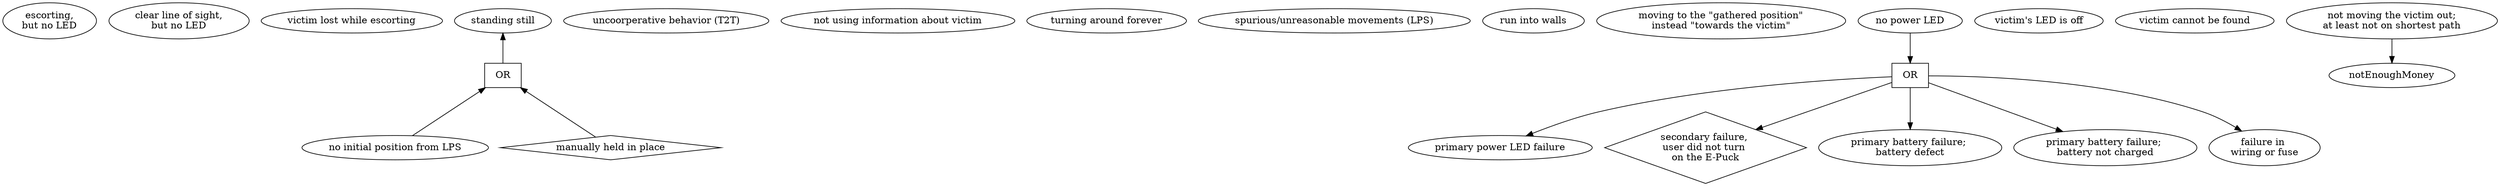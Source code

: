 digraph somegraph {
escortNoLed[label="escorting,\nbut no LED"];


seeNoLed[label="clear line of sight,\nbut no LED"];


victimLost[label="victim lost while escorting"];


standingStill[label="standing still"];
standingStill -> standingStillOr [dir=back];
standingStillOr[label="OR", shape=box];
noInitialLps[label="no initial position from LPS"];
standingStillOr -> noInitialLps [dir=back];
tinBotsHeld[label="manually held in place", shape=diamond];
standingStillOr -> tinBotsHeld [dir=back];


incoorperative[label="uncoorperative behavior (T2T)"];


ignoreVictim[label="not using information about victim"];


spin[label="turning around forever"];


jerk[label="spurious/unreasonable movements (LPS)"];


bump[label="run into walls"];


goWrong[label="moving to the \"gathered position\"\ninstead \"towards the victim\""];


powerNoLed[label="no power LED"];
  powerNoLedOr[label="OR", shape=box];
  powerNoLed -> powerNoLedOr
    powerLedDefunc[label="primary power LED failure"];
    powerNoLedOr -> powerLedDefunc;
    
    userDidNotTurnOn[label="secondary failure, \nuser did not turn \non the E-Puck", shape=diamond];
    powerNoLedOr -> userDidNotTurnOn;
    
    batteryDefect[label="primary battery failure; \nbattery defect"];
    powerNoLedOr -> batteryDefect;

    batteryNotCharged[label="primary battery failure; \nbattery not charged"];
    powerNoLedOr -> batteryNotCharged;

    wiringDefect[label="failure in \nwiring or fuse"];
    powerNoLedOr -> wiringDefect


victimSilent[label="victim's LED is off"];


victim404[label="victim cannot be found"];


noEscort[label="not moving the victim out;\nat least not on shortest path"];
noEscort -> notEnoughMoney; // Dies ist ein Beispiel

}
